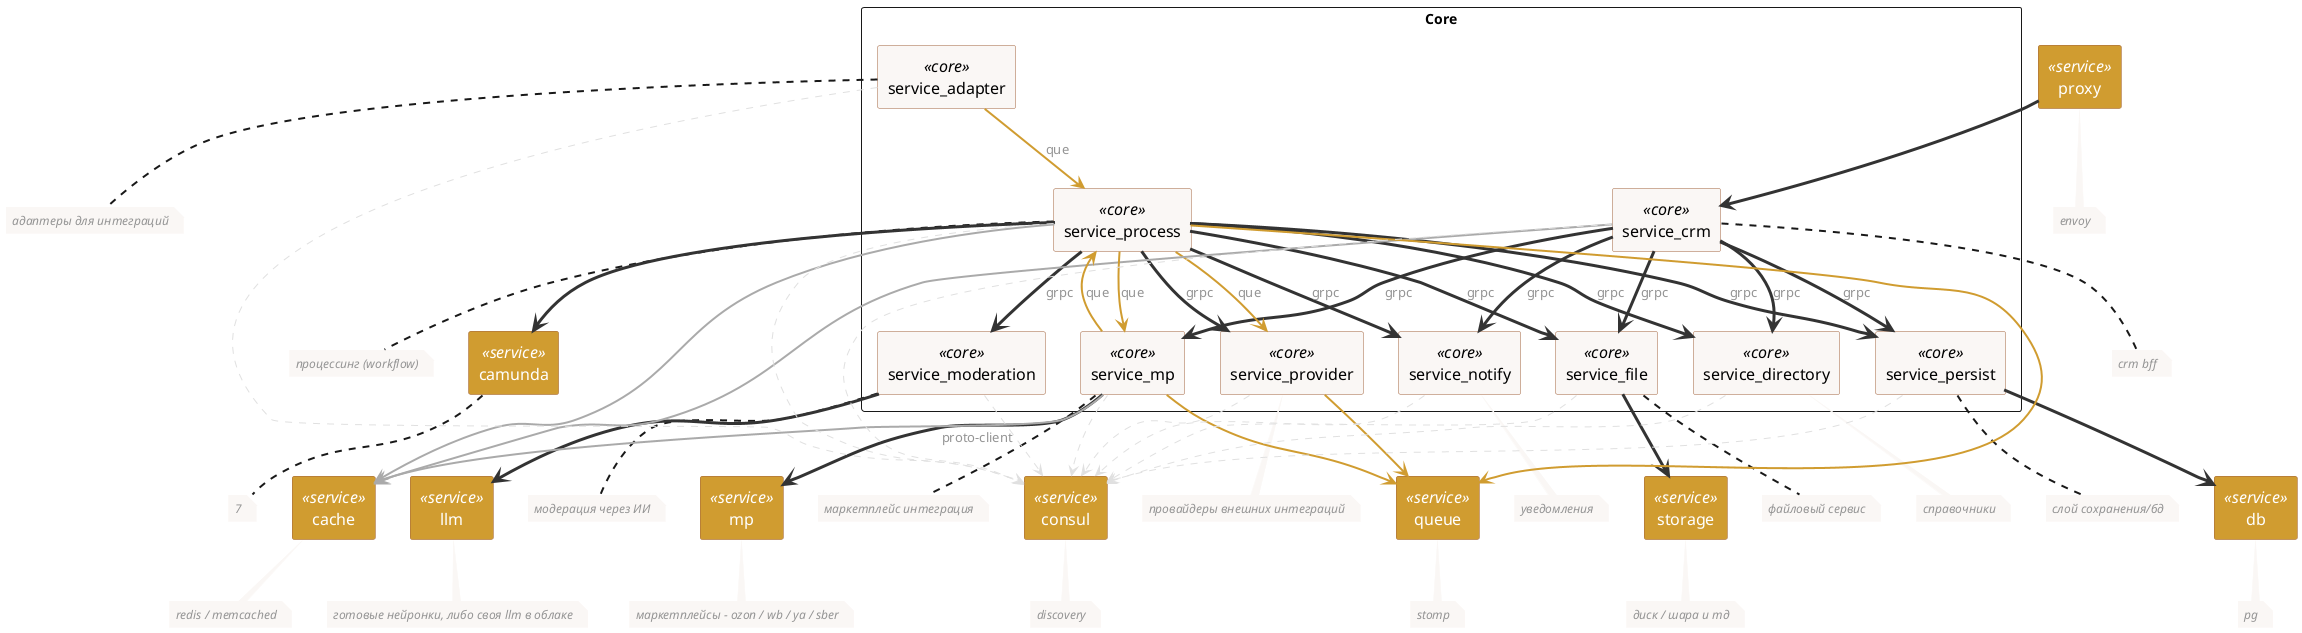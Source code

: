 @startuml
skinparam componentStyle rectangle
skinparam backgroundColor #fff

skinparam component<<core>> {
    FontColor #000
    BackgroundColor #faf7f5
    BorderColor #a3643f
    FontSize 16
    FontWeight bold
}
skinparam component<<service>> {
    FontColor #fff
    BackgroundColor #d09c30
    BorderColor #a3643f
    FontSize 16
    FontWeight bold
}
skinparam note {
    FontColor #949494
    BackgroundColor #faf7f5
    BorderColor #faf7f5
    FontSize 12
    FontStyle italic
}
skinparam ArrowFontColor #949494

top to bottom direction

rectangle "Core" as core_block {
    component "service_crm" <<core>> as service_crm
    component "service_file" <<core>> as service_file
    component "service_moderation" <<core>> as service_moderation
    component "service_mp" <<core>> as service_mp
    component "service_persist" <<core>> as service_persist
    component "service_process" <<core>> as service_process
    component "service_provider" <<core>> as service_provider
    component "service_adapter" <<core>> as service_adapter
    component "service_directory" <<core>> as service_directory
    component "service_notify" <<core>> as service_notify
}

component "queue" <<service>> as queue
component "cache" <<service>> as cache
component "db" <<service>> as db
component "storage" <<service>> as storage
component "camunda" <<service>> as camunda
component "llm" <<service>> as llm
component "mp" <<service>> as mp
component "consul" <<service>> as consul
component "proxy" <<service>> as proxy

note bottom of service_crm : crm bff
note bottom of service_file : файловый сервис
note bottom of service_moderation : модерация через ИИ
note bottom of service_mp : маркетплейс интеграция
note bottom of service_persist : слой сохранения/бд
note bottom of service_process : процессинг (workflow)
note bottom of service_provider : провайдеры внешних интеграций
note bottom of service_adapter : адаптеры для интеграций
note bottom of service_directory : справочники
note bottom of service_notify : уведомления

note bottom of queue : stomp
note bottom of cache : redis / memcached
note bottom of db : pg
note bottom of storage : диск / шара и тд
note bottom of camunda : 7
note bottom of llm : готовые нейронки, либо своя llm в облаке
note bottom of mp : маркетплейсы - ozon / wb / ya / sber
note bottom of consul : discovery
note bottom of proxy : envoy

skinparam ArrowThickness 3
skinparam ArrowColor #333
proxy -down-> service_crm

service_crm -down-> service_persist : grpc
service_crm -down-> service_file : grpc
service_crm -down-> service_mp : grpc
service_crm -down-> service_directory : grpc
service_crm -down-> service_notify : grpc

service_persist -down-> db

service_process -down-> camunda
service_process -down-> service_persist : grpc
service_process -down-> service_file : grpc
service_process -down-> service_moderation : grpc
service_process -down-> service_directory : grpc
service_process -down-> service_notify : grpc
service_process -down-> service_provider : grpc

service_file -down-> storage
service_moderation -down-> llm
service_mp -down-> mp : proto-client

skinparam ArrowThickness 2
skinparam ArrowColor #aaa
service_crm -down-> cache
service_mp -down-> cache
service_process -down-> cache

skinparam ArrowThickness 2
skinparam ArrowColor #d09c30
service_process -down-> service_provider : que
service_process -down-> service_mp : que
service_adapter -down-> service_process : que
service_mp -down-> queue
service_process -down-> queue
service_provider -down-> queue
service_mp -up-> service_process : que

skinparam ArrowThickness 1
skinparam ArrowColor #e0e0e0
skinparam ArrowStyle dashed

service_crm -down-> consul
service_file -down-> consul
service_moderation -down-> consul
service_mp -down-> consul
service_persist -down-> consul
service_process -down-> consul
service_provider -down-> consul
service_adapter -down-> consul
service_directory -down-> consul
service_notify -down-> consul

skinparam ArrowColor #949494
skinparam ArrowThickness 2
skinparam ArrowStyle normal

@enduml